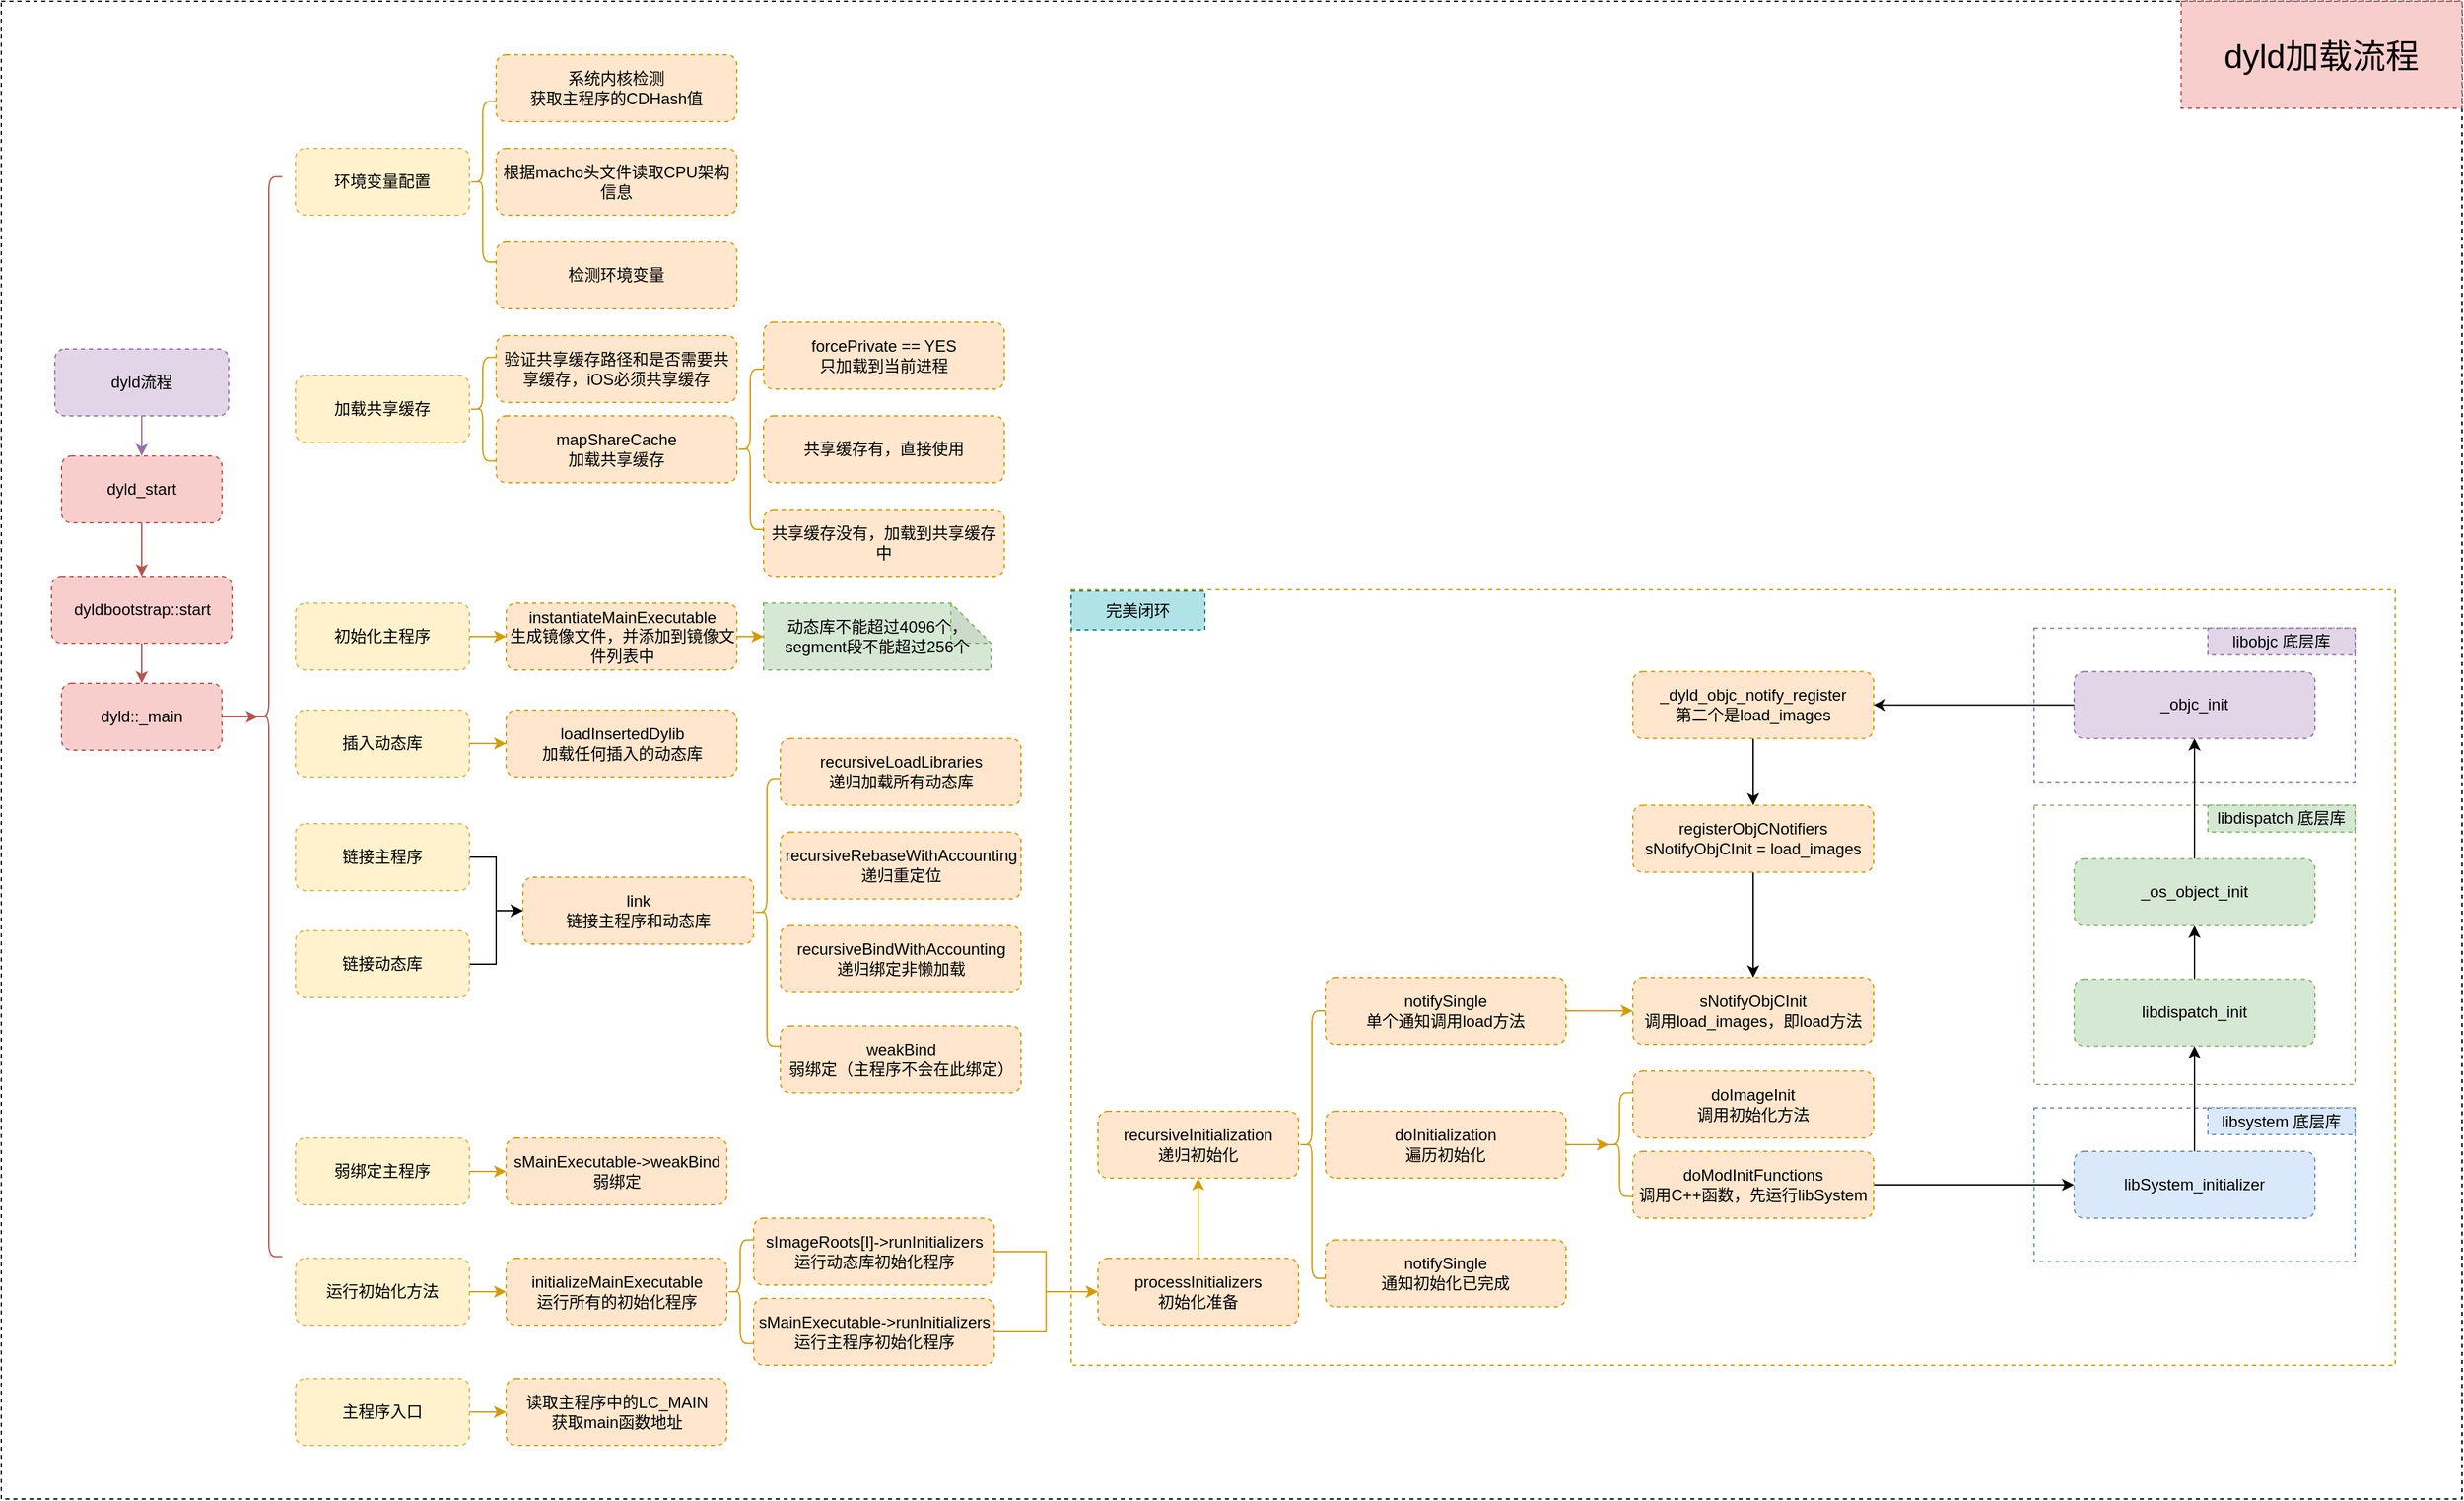 <mxfile version="14.9.2" type="github">
  <diagram id="C5RBs43oDa-KdzZeNtuy" name="Page-1">
    <mxGraphModel dx="1897" dy="2659" grid="1" gridSize="10" guides="1" tooltips="1" connect="1" arrows="1" fold="1" page="1" pageScale="1" pageWidth="827" pageHeight="1169" math="0" shadow="0">
      <root>
        <mxCell id="WIyWlLk6GJQsqaUBKTNV-0" />
        <mxCell id="WIyWlLk6GJQsqaUBKTNV-1" parent="WIyWlLk6GJQsqaUBKTNV-0" />
        <mxCell id="j-f1NNkg_D8cQr2KVIyV-105" value="" style="rounded=0;whiteSpace=wrap;html=1;dashed=1;fontFamily=Helvetica;fillColor=none;gradientColor=none;" vertex="1" parent="WIyWlLk6GJQsqaUBKTNV-1">
          <mxGeometry x="40" y="-160" width="1840" height="1120" as="geometry" />
        </mxCell>
        <mxCell id="j-f1NNkg_D8cQr2KVIyV-93" value="" style="rounded=0;whiteSpace=wrap;html=1;dashed=1;fontFamily=Helvetica;strokeColor=#d79b00;fillColor=none;" vertex="1" parent="WIyWlLk6GJQsqaUBKTNV-1">
          <mxGeometry x="840" y="280" width="990" height="580" as="geometry" />
        </mxCell>
        <mxCell id="j-f1NNkg_D8cQr2KVIyV-97" value="" style="rounded=0;whiteSpace=wrap;html=1;dashed=1;fontFamily=Helvetica;strokeColor=#9673a6;fillColor=none;" vertex="1" parent="WIyWlLk6GJQsqaUBKTNV-1">
          <mxGeometry x="1560" y="308.75" width="240" height="115" as="geometry" />
        </mxCell>
        <mxCell id="j-f1NNkg_D8cQr2KVIyV-99" value="" style="rounded=0;whiteSpace=wrap;html=1;dashed=1;fontFamily=Helvetica;strokeColor=#82b366;fillColor=none;" vertex="1" parent="WIyWlLk6GJQsqaUBKTNV-1">
          <mxGeometry x="1560" y="441.25" width="240" height="208.75" as="geometry" />
        </mxCell>
        <mxCell id="j-f1NNkg_D8cQr2KVIyV-100" value="libdispatch 底层库" style="rounded=0;whiteSpace=wrap;html=1;dashed=1;fontFamily=Helvetica;fillColor=#d5e8d4;strokeColor=#82b366;" vertex="1" parent="WIyWlLk6GJQsqaUBKTNV-1">
          <mxGeometry x="1690" y="441.25" width="110" height="20" as="geometry" />
        </mxCell>
        <mxCell id="j-f1NNkg_D8cQr2KVIyV-94" value="" style="rounded=0;whiteSpace=wrap;html=1;dashed=1;fontFamily=Helvetica;strokeColor=#6c8ebf;fillColor=none;" vertex="1" parent="WIyWlLk6GJQsqaUBKTNV-1">
          <mxGeometry x="1560" y="667.5" width="240" height="115" as="geometry" />
        </mxCell>
        <mxCell id="j-f1NNkg_D8cQr2KVIyV-3" value="" style="edgeStyle=orthogonalEdgeStyle;rounded=0;orthogonalLoop=1;jettySize=auto;html=1;fillColor=#e1d5e7;strokeColor=#9673a6;" edge="1" parent="WIyWlLk6GJQsqaUBKTNV-1" source="j-f1NNkg_D8cQr2KVIyV-0" target="j-f1NNkg_D8cQr2KVIyV-2">
          <mxGeometry relative="1" as="geometry" />
        </mxCell>
        <mxCell id="j-f1NNkg_D8cQr2KVIyV-0" value="dyld流程" style="rounded=1;whiteSpace=wrap;html=1;dashed=1;fillColor=#e1d5e7;strokeColor=#9673a6;" vertex="1" parent="WIyWlLk6GJQsqaUBKTNV-1">
          <mxGeometry x="80" y="100" width="130" height="50" as="geometry" />
        </mxCell>
        <mxCell id="j-f1NNkg_D8cQr2KVIyV-5" value="" style="edgeStyle=orthogonalEdgeStyle;rounded=0;orthogonalLoop=1;jettySize=auto;html=1;fillColor=#f8cecc;strokeColor=#b85450;" edge="1" parent="WIyWlLk6GJQsqaUBKTNV-1" source="j-f1NNkg_D8cQr2KVIyV-2" target="j-f1NNkg_D8cQr2KVIyV-4">
          <mxGeometry relative="1" as="geometry" />
        </mxCell>
        <mxCell id="j-f1NNkg_D8cQr2KVIyV-2" value="dyld_start" style="whiteSpace=wrap;html=1;rounded=1;dashed=1;strokeColor=#b85450;fillColor=#f8cecc;" vertex="1" parent="WIyWlLk6GJQsqaUBKTNV-1">
          <mxGeometry x="85" y="180" width="120" height="50" as="geometry" />
        </mxCell>
        <mxCell id="j-f1NNkg_D8cQr2KVIyV-7" value="" style="edgeStyle=orthogonalEdgeStyle;rounded=0;orthogonalLoop=1;jettySize=auto;html=1;fontFamily=Helvetica;fillColor=#f8cecc;strokeColor=#b85450;" edge="1" parent="WIyWlLk6GJQsqaUBKTNV-1" source="j-f1NNkg_D8cQr2KVIyV-4" target="j-f1NNkg_D8cQr2KVIyV-6">
          <mxGeometry relative="1" as="geometry" />
        </mxCell>
        <mxCell id="j-f1NNkg_D8cQr2KVIyV-4" value="dyldbootstrap::start" style="whiteSpace=wrap;html=1;rounded=1;dashed=1;strokeColor=#b85450;fillColor=#f8cecc;fontFamily=Helvetica;" vertex="1" parent="WIyWlLk6GJQsqaUBKTNV-1">
          <mxGeometry x="77.5" y="270" width="135" height="50" as="geometry" />
        </mxCell>
        <mxCell id="j-f1NNkg_D8cQr2KVIyV-9" style="edgeStyle=orthogonalEdgeStyle;rounded=0;orthogonalLoop=1;jettySize=auto;html=1;exitX=1;exitY=0.5;exitDx=0;exitDy=0;entryX=0.1;entryY=0.5;entryDx=0;entryDy=0;entryPerimeter=0;fontFamily=Helvetica;fillColor=#f8cecc;strokeColor=#b85450;" edge="1" parent="WIyWlLk6GJQsqaUBKTNV-1" source="j-f1NNkg_D8cQr2KVIyV-6" target="j-f1NNkg_D8cQr2KVIyV-8">
          <mxGeometry relative="1" as="geometry" />
        </mxCell>
        <mxCell id="j-f1NNkg_D8cQr2KVIyV-6" value="dyld::_main" style="whiteSpace=wrap;html=1;rounded=1;dashed=1;strokeColor=#b85450;fillColor=#f8cecc;" vertex="1" parent="WIyWlLk6GJQsqaUBKTNV-1">
          <mxGeometry x="85" y="350" width="120" height="50" as="geometry" />
        </mxCell>
        <mxCell id="j-f1NNkg_D8cQr2KVIyV-8" value="" style="shape=curlyBracket;whiteSpace=wrap;html=1;rounded=1;fontFamily=Helvetica;fillColor=#f8cecc;strokeColor=#b85450;" vertex="1" parent="WIyWlLk6GJQsqaUBKTNV-1">
          <mxGeometry x="230" y="-28.75" width="20" height="807.5" as="geometry" />
        </mxCell>
        <mxCell id="j-f1NNkg_D8cQr2KVIyV-12" value="环境变量配置" style="rounded=1;whiteSpace=wrap;html=1;dashed=1;fillColor=#fff2cc;strokeColor=#d6b656;" vertex="1" parent="WIyWlLk6GJQsqaUBKTNV-1">
          <mxGeometry x="260" y="-50" width="130" height="50" as="geometry" />
        </mxCell>
        <mxCell id="j-f1NNkg_D8cQr2KVIyV-14" value="" style="shape=curlyBracket;whiteSpace=wrap;html=1;rounded=1;fontFamily=Helvetica;fillColor=#ffe6cc;strokeColor=#d79b00;" vertex="1" parent="WIyWlLk6GJQsqaUBKTNV-1">
          <mxGeometry x="390" y="-85" width="20" height="120" as="geometry" />
        </mxCell>
        <mxCell id="j-f1NNkg_D8cQr2KVIyV-16" value="系统内核检测&lt;br&gt;获取主程序的CDHash值" style="rounded=1;whiteSpace=wrap;html=1;dashed=1;fillColor=#ffe6cc;strokeColor=#d79b00;" vertex="1" parent="WIyWlLk6GJQsqaUBKTNV-1">
          <mxGeometry x="410" y="-120" width="180" height="50" as="geometry" />
        </mxCell>
        <mxCell id="j-f1NNkg_D8cQr2KVIyV-17" value="根据macho头文件读取CPU架构信息" style="rounded=1;whiteSpace=wrap;html=1;dashed=1;fillColor=#ffe6cc;strokeColor=#d79b00;" vertex="1" parent="WIyWlLk6GJQsqaUBKTNV-1">
          <mxGeometry x="410" y="-50" width="180" height="50" as="geometry" />
        </mxCell>
        <mxCell id="j-f1NNkg_D8cQr2KVIyV-18" value="检测环境变量" style="rounded=1;whiteSpace=wrap;html=1;dashed=1;fillColor=#ffe6cc;strokeColor=#d79b00;" vertex="1" parent="WIyWlLk6GJQsqaUBKTNV-1">
          <mxGeometry x="410" y="20" width="180" height="50" as="geometry" />
        </mxCell>
        <mxCell id="j-f1NNkg_D8cQr2KVIyV-19" value="加载共享缓存" style="rounded=1;whiteSpace=wrap;html=1;dashed=1;fillColor=#fff2cc;strokeColor=#d6b656;" vertex="1" parent="WIyWlLk6GJQsqaUBKTNV-1">
          <mxGeometry x="260" y="120" width="130" height="50" as="geometry" />
        </mxCell>
        <mxCell id="j-f1NNkg_D8cQr2KVIyV-20" value="" style="shape=curlyBracket;whiteSpace=wrap;html=1;rounded=1;fontFamily=Helvetica;fillColor=#ffe6cc;strokeColor=#d79b00;" vertex="1" parent="WIyWlLk6GJQsqaUBKTNV-1">
          <mxGeometry x="390" y="106.25" width="20" height="77.5" as="geometry" />
        </mxCell>
        <mxCell id="j-f1NNkg_D8cQr2KVIyV-21" value="验证共享缓存路径和是否需要共享缓存，iOS必须共享缓存" style="rounded=1;whiteSpace=wrap;html=1;dashed=1;fillColor=#ffe6cc;strokeColor=#d79b00;" vertex="1" parent="WIyWlLk6GJQsqaUBKTNV-1">
          <mxGeometry x="410" y="90" width="180" height="50" as="geometry" />
        </mxCell>
        <mxCell id="j-f1NNkg_D8cQr2KVIyV-23" value="mapShareCache&lt;br&gt;加载共享缓存" style="rounded=1;whiteSpace=wrap;html=1;dashed=1;fillColor=#ffe6cc;strokeColor=#d79b00;" vertex="1" parent="WIyWlLk6GJQsqaUBKTNV-1">
          <mxGeometry x="410" y="150" width="180" height="50" as="geometry" />
        </mxCell>
        <mxCell id="j-f1NNkg_D8cQr2KVIyV-25" value="" style="shape=curlyBracket;whiteSpace=wrap;html=1;rounded=1;fontFamily=Helvetica;fillColor=#ffe6cc;strokeColor=#d79b00;" vertex="1" parent="WIyWlLk6GJQsqaUBKTNV-1">
          <mxGeometry x="590" y="115" width="20" height="120" as="geometry" />
        </mxCell>
        <mxCell id="j-f1NNkg_D8cQr2KVIyV-26" value="forcePrivate == YES&lt;br&gt;只加载到当前进程" style="rounded=1;whiteSpace=wrap;html=1;dashed=1;fillColor=#ffe6cc;strokeColor=#d79b00;" vertex="1" parent="WIyWlLk6GJQsqaUBKTNV-1">
          <mxGeometry x="610" y="80" width="180" height="50" as="geometry" />
        </mxCell>
        <mxCell id="j-f1NNkg_D8cQr2KVIyV-27" value="共享缓存有，直接使用" style="rounded=1;whiteSpace=wrap;html=1;dashed=1;fillColor=#ffe6cc;strokeColor=#d79b00;" vertex="1" parent="WIyWlLk6GJQsqaUBKTNV-1">
          <mxGeometry x="610" y="150" width="180" height="50" as="geometry" />
        </mxCell>
        <mxCell id="j-f1NNkg_D8cQr2KVIyV-28" value="共享缓存没有，加载到共享缓存中" style="rounded=1;whiteSpace=wrap;html=1;dashed=1;fillColor=#ffe6cc;strokeColor=#d79b00;" vertex="1" parent="WIyWlLk6GJQsqaUBKTNV-1">
          <mxGeometry x="610" y="220" width="180" height="50" as="geometry" />
        </mxCell>
        <mxCell id="j-f1NNkg_D8cQr2KVIyV-31" value="" style="edgeStyle=orthogonalEdgeStyle;rounded=0;orthogonalLoop=1;jettySize=auto;html=1;fontFamily=Helvetica;fillColor=#ffe6cc;strokeColor=#d79b00;" edge="1" parent="WIyWlLk6GJQsqaUBKTNV-1" source="j-f1NNkg_D8cQr2KVIyV-29" target="j-f1NNkg_D8cQr2KVIyV-30">
          <mxGeometry relative="1" as="geometry" />
        </mxCell>
        <mxCell id="j-f1NNkg_D8cQr2KVIyV-29" value="初始化主程序" style="rounded=1;whiteSpace=wrap;html=1;dashed=1;fillColor=#fff2cc;strokeColor=#d6b656;" vertex="1" parent="WIyWlLk6GJQsqaUBKTNV-1">
          <mxGeometry x="260" y="290" width="130" height="50" as="geometry" />
        </mxCell>
        <mxCell id="j-f1NNkg_D8cQr2KVIyV-33" style="edgeStyle=orthogonalEdgeStyle;rounded=0;orthogonalLoop=1;jettySize=auto;html=1;exitX=1;exitY=0.5;exitDx=0;exitDy=0;entryX=0;entryY=0.5;entryDx=0;entryDy=0;entryPerimeter=0;fontFamily=Helvetica;fillColor=#ffe6cc;strokeColor=#d79b00;" edge="1" parent="WIyWlLk6GJQsqaUBKTNV-1" source="j-f1NNkg_D8cQr2KVIyV-30" target="j-f1NNkg_D8cQr2KVIyV-32">
          <mxGeometry relative="1" as="geometry" />
        </mxCell>
        <mxCell id="j-f1NNkg_D8cQr2KVIyV-30" value="instantiateMainExecutable&lt;br&gt;生成镜像文件，并添加到镜像文件列表中" style="whiteSpace=wrap;html=1;rounded=1;dashed=1;strokeColor=#d79b00;fillColor=#ffe6cc;" vertex="1" parent="WIyWlLk6GJQsqaUBKTNV-1">
          <mxGeometry x="417.5" y="290" width="172.5" height="50" as="geometry" />
        </mxCell>
        <mxCell id="j-f1NNkg_D8cQr2KVIyV-32" value="动态库不能超过4096个，&lt;br&gt;segment段不能超过256个" style="shape=note;whiteSpace=wrap;html=1;backgroundOutline=1;darkOpacity=0.05;fontFamily=Helvetica;fillColor=#d5e8d4;strokeColor=#82b366;dashed=1;" vertex="1" parent="WIyWlLk6GJQsqaUBKTNV-1">
          <mxGeometry x="610" y="290" width="170" height="50" as="geometry" />
        </mxCell>
        <mxCell id="j-f1NNkg_D8cQr2KVIyV-34" value="" style="edgeStyle=orthogonalEdgeStyle;rounded=0;orthogonalLoop=1;jettySize=auto;html=1;fontFamily=Helvetica;fillColor=#ffe6cc;strokeColor=#d79b00;" edge="1" parent="WIyWlLk6GJQsqaUBKTNV-1" source="j-f1NNkg_D8cQr2KVIyV-35" target="j-f1NNkg_D8cQr2KVIyV-36">
          <mxGeometry relative="1" as="geometry" />
        </mxCell>
        <mxCell id="j-f1NNkg_D8cQr2KVIyV-35" value="插入动态库" style="rounded=1;whiteSpace=wrap;html=1;dashed=1;fillColor=#fff2cc;strokeColor=#d6b656;" vertex="1" parent="WIyWlLk6GJQsqaUBKTNV-1">
          <mxGeometry x="260" y="370" width="130" height="50" as="geometry" />
        </mxCell>
        <mxCell id="j-f1NNkg_D8cQr2KVIyV-36" value="loadInsertedDylib&lt;br&gt;加载任何插入的动态库" style="whiteSpace=wrap;html=1;rounded=1;dashed=1;strokeColor=#d79b00;fillColor=#ffe6cc;" vertex="1" parent="WIyWlLk6GJQsqaUBKTNV-1">
          <mxGeometry x="417.5" y="370" width="172.5" height="50" as="geometry" />
        </mxCell>
        <mxCell id="j-f1NNkg_D8cQr2KVIyV-101" style="edgeStyle=orthogonalEdgeStyle;rounded=0;orthogonalLoop=1;jettySize=auto;html=1;exitX=1;exitY=0.5;exitDx=0;exitDy=0;entryX=0;entryY=0.5;entryDx=0;entryDy=0;fontFamily=Helvetica;" edge="1" parent="WIyWlLk6GJQsqaUBKTNV-1" source="j-f1NNkg_D8cQr2KVIyV-37" target="j-f1NNkg_D8cQr2KVIyV-39">
          <mxGeometry relative="1" as="geometry" />
        </mxCell>
        <mxCell id="j-f1NNkg_D8cQr2KVIyV-37" value="链接主程序" style="rounded=1;whiteSpace=wrap;html=1;dashed=1;fillColor=#fff2cc;strokeColor=#d6b656;" vertex="1" parent="WIyWlLk6GJQsqaUBKTNV-1">
          <mxGeometry x="260" y="455" width="130" height="50" as="geometry" />
        </mxCell>
        <mxCell id="j-f1NNkg_D8cQr2KVIyV-103" style="edgeStyle=orthogonalEdgeStyle;rounded=0;orthogonalLoop=1;jettySize=auto;html=1;exitX=1;exitY=0.5;exitDx=0;exitDy=0;entryX=0;entryY=0.5;entryDx=0;entryDy=0;fontFamily=Helvetica;" edge="1" parent="WIyWlLk6GJQsqaUBKTNV-1" source="j-f1NNkg_D8cQr2KVIyV-38" target="j-f1NNkg_D8cQr2KVIyV-39">
          <mxGeometry relative="1" as="geometry" />
        </mxCell>
        <mxCell id="j-f1NNkg_D8cQr2KVIyV-38" value="链接动态库" style="rounded=1;whiteSpace=wrap;html=1;dashed=1;fillColor=#fff2cc;strokeColor=#d6b656;" vertex="1" parent="WIyWlLk6GJQsqaUBKTNV-1">
          <mxGeometry x="260" y="535" width="130" height="50" as="geometry" />
        </mxCell>
        <mxCell id="j-f1NNkg_D8cQr2KVIyV-39" value="link&lt;br&gt;链接主程序和动态库" style="whiteSpace=wrap;html=1;rounded=1;dashed=1;strokeColor=#d79b00;fillColor=#ffe6cc;" vertex="1" parent="WIyWlLk6GJQsqaUBKTNV-1">
          <mxGeometry x="430" y="495" width="172.5" height="50" as="geometry" />
        </mxCell>
        <mxCell id="j-f1NNkg_D8cQr2KVIyV-43" value="" style="shape=curlyBracket;whiteSpace=wrap;html=1;rounded=1;fontFamily=Helvetica;fillColor=#ffe6cc;strokeColor=#d79b00;" vertex="1" parent="WIyWlLk6GJQsqaUBKTNV-1">
          <mxGeometry x="602.5" y="421.25" width="20" height="200" as="geometry" />
        </mxCell>
        <mxCell id="j-f1NNkg_D8cQr2KVIyV-44" value="recursiveLoadLibraries&lt;br&gt;递归加载所有动态库" style="rounded=1;whiteSpace=wrap;html=1;dashed=1;fillColor=#ffe6cc;strokeColor=#d79b00;" vertex="1" parent="WIyWlLk6GJQsqaUBKTNV-1">
          <mxGeometry x="622.5" y="391.25" width="180" height="50" as="geometry" />
        </mxCell>
        <mxCell id="j-f1NNkg_D8cQr2KVIyV-45" value="recursiveRebaseWithAccounting&lt;br&gt;递归重定位" style="rounded=1;whiteSpace=wrap;html=1;dashed=1;fillColor=#ffe6cc;strokeColor=#d79b00;" vertex="1" parent="WIyWlLk6GJQsqaUBKTNV-1">
          <mxGeometry x="622.5" y="461.25" width="180" height="50" as="geometry" />
        </mxCell>
        <mxCell id="j-f1NNkg_D8cQr2KVIyV-46" value="recursiveBindWithAccounting&lt;br&gt;递归绑定非懒加载" style="rounded=1;whiteSpace=wrap;html=1;dashed=1;fillColor=#ffe6cc;strokeColor=#d79b00;" vertex="1" parent="WIyWlLk6GJQsqaUBKTNV-1">
          <mxGeometry x="622.5" y="531.25" width="180" height="50" as="geometry" />
        </mxCell>
        <mxCell id="j-f1NNkg_D8cQr2KVIyV-47" value="weakBind&lt;br&gt;弱绑定（主程序不会在此绑定）" style="rounded=1;whiteSpace=wrap;html=1;dashed=1;fillColor=#ffe6cc;strokeColor=#d79b00;" vertex="1" parent="WIyWlLk6GJQsqaUBKTNV-1">
          <mxGeometry x="622.5" y="606.25" width="180" height="50" as="geometry" />
        </mxCell>
        <mxCell id="j-f1NNkg_D8cQr2KVIyV-48" value="" style="edgeStyle=orthogonalEdgeStyle;rounded=0;orthogonalLoop=1;jettySize=auto;html=1;fontFamily=Helvetica;fillColor=#ffe6cc;strokeColor=#d79b00;" edge="1" parent="WIyWlLk6GJQsqaUBKTNV-1" source="j-f1NNkg_D8cQr2KVIyV-49" target="j-f1NNkg_D8cQr2KVIyV-50">
          <mxGeometry relative="1" as="geometry" />
        </mxCell>
        <mxCell id="j-f1NNkg_D8cQr2KVIyV-49" value="弱绑定主程序" style="rounded=1;whiteSpace=wrap;html=1;dashed=1;fillColor=#fff2cc;strokeColor=#d6b656;" vertex="1" parent="WIyWlLk6GJQsqaUBKTNV-1">
          <mxGeometry x="260" y="690" width="130" height="50" as="geometry" />
        </mxCell>
        <mxCell id="j-f1NNkg_D8cQr2KVIyV-50" value="sMainExecutable-&amp;gt;weakBind&lt;br&gt;弱绑定" style="whiteSpace=wrap;html=1;rounded=1;dashed=1;strokeColor=#d79b00;fillColor=#ffe6cc;" vertex="1" parent="WIyWlLk6GJQsqaUBKTNV-1">
          <mxGeometry x="417.5" y="690" width="165" height="50" as="geometry" />
        </mxCell>
        <mxCell id="j-f1NNkg_D8cQr2KVIyV-51" value="" style="edgeStyle=orthogonalEdgeStyle;rounded=0;orthogonalLoop=1;jettySize=auto;html=1;fontFamily=Helvetica;fillColor=#ffe6cc;strokeColor=#d79b00;" edge="1" parent="WIyWlLk6GJQsqaUBKTNV-1" source="j-f1NNkg_D8cQr2KVIyV-52" target="j-f1NNkg_D8cQr2KVIyV-53">
          <mxGeometry relative="1" as="geometry" />
        </mxCell>
        <mxCell id="j-f1NNkg_D8cQr2KVIyV-52" value="运行初始化方法" style="rounded=1;whiteSpace=wrap;html=1;dashed=1;fillColor=#fff2cc;strokeColor=#d6b656;" vertex="1" parent="WIyWlLk6GJQsqaUBKTNV-1">
          <mxGeometry x="260" y="780" width="130" height="50" as="geometry" />
        </mxCell>
        <mxCell id="j-f1NNkg_D8cQr2KVIyV-53" value="initializeMainExecutable&lt;br&gt;运行所有的初始化程序" style="whiteSpace=wrap;html=1;rounded=1;dashed=1;strokeColor=#d79b00;fillColor=#ffe6cc;" vertex="1" parent="WIyWlLk6GJQsqaUBKTNV-1">
          <mxGeometry x="417.5" y="780" width="165" height="50" as="geometry" />
        </mxCell>
        <mxCell id="j-f1NNkg_D8cQr2KVIyV-54" value="" style="edgeStyle=orthogonalEdgeStyle;rounded=0;orthogonalLoop=1;jettySize=auto;html=1;fontFamily=Helvetica;fillColor=#ffe6cc;strokeColor=#d79b00;" edge="1" parent="WIyWlLk6GJQsqaUBKTNV-1" source="j-f1NNkg_D8cQr2KVIyV-55" target="j-f1NNkg_D8cQr2KVIyV-56">
          <mxGeometry relative="1" as="geometry" />
        </mxCell>
        <mxCell id="j-f1NNkg_D8cQr2KVIyV-55" value="主程序入口" style="rounded=1;whiteSpace=wrap;html=1;dashed=1;fillColor=#fff2cc;strokeColor=#d6b656;" vertex="1" parent="WIyWlLk6GJQsqaUBKTNV-1">
          <mxGeometry x="260" y="870" width="130" height="50" as="geometry" />
        </mxCell>
        <mxCell id="j-f1NNkg_D8cQr2KVIyV-56" value="读取主程序中的LC_MAIN&lt;br&gt;获取main函数地址" style="whiteSpace=wrap;html=1;rounded=1;dashed=1;strokeColor=#d79b00;fillColor=#ffe6cc;" vertex="1" parent="WIyWlLk6GJQsqaUBKTNV-1">
          <mxGeometry x="417.5" y="870" width="165" height="50" as="geometry" />
        </mxCell>
        <mxCell id="j-f1NNkg_D8cQr2KVIyV-57" value="" style="shape=curlyBracket;whiteSpace=wrap;html=1;rounded=1;fontFamily=Helvetica;fillColor=#ffe6cc;strokeColor=#d79b00;" vertex="1" parent="WIyWlLk6GJQsqaUBKTNV-1">
          <mxGeometry x="582.5" y="766.25" width="20" height="77.5" as="geometry" />
        </mxCell>
        <mxCell id="j-f1NNkg_D8cQr2KVIyV-69" style="edgeStyle=orthogonalEdgeStyle;rounded=0;orthogonalLoop=1;jettySize=auto;html=1;exitX=1;exitY=0.5;exitDx=0;exitDy=0;entryX=0;entryY=0.5;entryDx=0;entryDy=0;fontFamily=Helvetica;fillColor=#ffe6cc;strokeColor=#d79b00;" edge="1" parent="WIyWlLk6GJQsqaUBKTNV-1" source="j-f1NNkg_D8cQr2KVIyV-58" target="j-f1NNkg_D8cQr2KVIyV-60">
          <mxGeometry relative="1" as="geometry" />
        </mxCell>
        <mxCell id="j-f1NNkg_D8cQr2KVIyV-58" value="sImageRoots[I]-&amp;gt;runInitializers&lt;br&gt;运行动态库初始化程序" style="rounded=1;whiteSpace=wrap;html=1;dashed=1;fillColor=#ffe6cc;strokeColor=#d79b00;" vertex="1" parent="WIyWlLk6GJQsqaUBKTNV-1">
          <mxGeometry x="602.5" y="750" width="180" height="50" as="geometry" />
        </mxCell>
        <mxCell id="j-f1NNkg_D8cQr2KVIyV-70" style="edgeStyle=orthogonalEdgeStyle;rounded=0;orthogonalLoop=1;jettySize=auto;html=1;exitX=1;exitY=0.5;exitDx=0;exitDy=0;entryX=0;entryY=0.5;entryDx=0;entryDy=0;fontFamily=Helvetica;fillColor=#ffe6cc;strokeColor=#d79b00;" edge="1" parent="WIyWlLk6GJQsqaUBKTNV-1" source="j-f1NNkg_D8cQr2KVIyV-59" target="j-f1NNkg_D8cQr2KVIyV-60">
          <mxGeometry relative="1" as="geometry" />
        </mxCell>
        <mxCell id="j-f1NNkg_D8cQr2KVIyV-59" value="sMainExecutable-&amp;gt;runInitializers&lt;br&gt;运行主程序初始化程序" style="rounded=1;whiteSpace=wrap;html=1;dashed=1;fillColor=#ffe6cc;strokeColor=#d79b00;" vertex="1" parent="WIyWlLk6GJQsqaUBKTNV-1">
          <mxGeometry x="602.5" y="810" width="180" height="50" as="geometry" />
        </mxCell>
        <mxCell id="j-f1NNkg_D8cQr2KVIyV-62" style="edgeStyle=orthogonalEdgeStyle;rounded=0;orthogonalLoop=1;jettySize=auto;html=1;exitX=0.5;exitY=0;exitDx=0;exitDy=0;entryX=0.5;entryY=1;entryDx=0;entryDy=0;fontFamily=Helvetica;fillColor=#ffe6cc;strokeColor=#d79b00;" edge="1" parent="WIyWlLk6GJQsqaUBKTNV-1" source="j-f1NNkg_D8cQr2KVIyV-60" target="j-f1NNkg_D8cQr2KVIyV-61">
          <mxGeometry relative="1" as="geometry" />
        </mxCell>
        <mxCell id="j-f1NNkg_D8cQr2KVIyV-60" value="processInitializers&lt;br&gt;初始化准备" style="rounded=1;whiteSpace=wrap;html=1;dashed=1;fillColor=#ffe6cc;strokeColor=#d79b00;" vertex="1" parent="WIyWlLk6GJQsqaUBKTNV-1">
          <mxGeometry x="860" y="780" width="150" height="50" as="geometry" />
        </mxCell>
        <mxCell id="j-f1NNkg_D8cQr2KVIyV-61" value="recursiveInitialization&lt;br&gt;递归初始化" style="rounded=1;whiteSpace=wrap;html=1;dashed=1;fillColor=#ffe6cc;strokeColor=#d79b00;" vertex="1" parent="WIyWlLk6GJQsqaUBKTNV-1">
          <mxGeometry x="860" y="670" width="150" height="50" as="geometry" />
        </mxCell>
        <mxCell id="j-f1NNkg_D8cQr2KVIyV-64" value="" style="shape=curlyBracket;whiteSpace=wrap;html=1;rounded=1;fontFamily=Helvetica;fillColor=#ffe6cc;strokeColor=#d79b00;" vertex="1" parent="WIyWlLk6GJQsqaUBKTNV-1">
          <mxGeometry x="1010" y="595" width="20" height="200" as="geometry" />
        </mxCell>
        <mxCell id="j-f1NNkg_D8cQr2KVIyV-72" style="edgeStyle=orthogonalEdgeStyle;rounded=0;orthogonalLoop=1;jettySize=auto;html=1;exitX=1;exitY=0.5;exitDx=0;exitDy=0;fontFamily=Helvetica;fillColor=#ffe6cc;strokeColor=#d79b00;" edge="1" parent="WIyWlLk6GJQsqaUBKTNV-1" source="j-f1NNkg_D8cQr2KVIyV-65" target="j-f1NNkg_D8cQr2KVIyV-71">
          <mxGeometry relative="1" as="geometry" />
        </mxCell>
        <mxCell id="j-f1NNkg_D8cQr2KVIyV-65" value="notifySingle&lt;br&gt;单个通知调用load方法" style="rounded=1;whiteSpace=wrap;html=1;dashed=1;fillColor=#ffe6cc;strokeColor=#d79b00;" vertex="1" parent="WIyWlLk6GJQsqaUBKTNV-1">
          <mxGeometry x="1030" y="570" width="180" height="50" as="geometry" />
        </mxCell>
        <mxCell id="j-f1NNkg_D8cQr2KVIyV-76" style="edgeStyle=orthogonalEdgeStyle;rounded=0;orthogonalLoop=1;jettySize=auto;html=1;exitX=1;exitY=0.5;exitDx=0;exitDy=0;entryX=0.1;entryY=0.5;entryDx=0;entryDy=0;entryPerimeter=0;fontFamily=Helvetica;fillColor=#ffe6cc;strokeColor=#d79b00;" edge="1" parent="WIyWlLk6GJQsqaUBKTNV-1" source="j-f1NNkg_D8cQr2KVIyV-66" target="j-f1NNkg_D8cQr2KVIyV-73">
          <mxGeometry relative="1" as="geometry">
            <mxPoint x="1230" y="695" as="sourcePoint" />
          </mxGeometry>
        </mxCell>
        <mxCell id="j-f1NNkg_D8cQr2KVIyV-66" value="doInitialization&lt;br&gt;遍历初始化" style="rounded=1;whiteSpace=wrap;html=1;dashed=1;fillColor=#ffe6cc;strokeColor=#d79b00;" vertex="1" parent="WIyWlLk6GJQsqaUBKTNV-1">
          <mxGeometry x="1030" y="670" width="180" height="50" as="geometry" />
        </mxCell>
        <mxCell id="j-f1NNkg_D8cQr2KVIyV-68" value="notifySingle&lt;br&gt;通知初始化已完成" style="rounded=1;whiteSpace=wrap;html=1;dashed=1;fillColor=#ffe6cc;strokeColor=#d79b00;" vertex="1" parent="WIyWlLk6GJQsqaUBKTNV-1">
          <mxGeometry x="1030" y="766.25" width="180" height="50" as="geometry" />
        </mxCell>
        <mxCell id="j-f1NNkg_D8cQr2KVIyV-71" value="sNotifyObjCInit&lt;br&gt;调用load_images，即load方法" style="rounded=1;whiteSpace=wrap;html=1;dashed=1;fillColor=#ffe6cc;strokeColor=#d79b00;" vertex="1" parent="WIyWlLk6GJQsqaUBKTNV-1">
          <mxGeometry x="1260" y="570" width="180" height="50" as="geometry" />
        </mxCell>
        <mxCell id="j-f1NNkg_D8cQr2KVIyV-73" value="" style="shape=curlyBracket;whiteSpace=wrap;html=1;rounded=1;fontFamily=Helvetica;fillColor=#ffe6cc;strokeColor=#d79b00;" vertex="1" parent="WIyWlLk6GJQsqaUBKTNV-1">
          <mxGeometry x="1240" y="656.25" width="20" height="77.5" as="geometry" />
        </mxCell>
        <mxCell id="j-f1NNkg_D8cQr2KVIyV-74" value="doImageInit&lt;br&gt;调用初始化方法" style="rounded=1;whiteSpace=wrap;html=1;dashed=1;fillColor=#ffe6cc;strokeColor=#d79b00;" vertex="1" parent="WIyWlLk6GJQsqaUBKTNV-1">
          <mxGeometry x="1260" y="640" width="180" height="50" as="geometry" />
        </mxCell>
        <mxCell id="j-f1NNkg_D8cQr2KVIyV-92" style="edgeStyle=orthogonalEdgeStyle;rounded=0;orthogonalLoop=1;jettySize=auto;html=1;exitX=1;exitY=0.5;exitDx=0;exitDy=0;entryX=0;entryY=0.5;entryDx=0;entryDy=0;fontFamily=Helvetica;" edge="1" parent="WIyWlLk6GJQsqaUBKTNV-1" source="j-f1NNkg_D8cQr2KVIyV-75" target="j-f1NNkg_D8cQr2KVIyV-80">
          <mxGeometry relative="1" as="geometry" />
        </mxCell>
        <mxCell id="j-f1NNkg_D8cQr2KVIyV-75" value="doModInitFunctions&lt;br&gt;调用C++函数，先运行libSystem" style="rounded=1;whiteSpace=wrap;html=1;dashed=1;fillColor=#ffe6cc;strokeColor=#d79b00;" vertex="1" parent="WIyWlLk6GJQsqaUBKTNV-1">
          <mxGeometry x="1260" y="700" width="180" height="50" as="geometry" />
        </mxCell>
        <mxCell id="j-f1NNkg_D8cQr2KVIyV-86" style="edgeStyle=orthogonalEdgeStyle;rounded=0;orthogonalLoop=1;jettySize=auto;html=1;exitX=0.5;exitY=0;exitDx=0;exitDy=0;entryX=0.5;entryY=1;entryDx=0;entryDy=0;fontFamily=Helvetica;" edge="1" parent="WIyWlLk6GJQsqaUBKTNV-1" source="j-f1NNkg_D8cQr2KVIyV-80" target="j-f1NNkg_D8cQr2KVIyV-81">
          <mxGeometry relative="1" as="geometry" />
        </mxCell>
        <mxCell id="j-f1NNkg_D8cQr2KVIyV-80" value="libSystem_initializer" style="rounded=1;whiteSpace=wrap;html=1;dashed=1;fillColor=#dae8fc;strokeColor=#6c8ebf;" vertex="1" parent="WIyWlLk6GJQsqaUBKTNV-1">
          <mxGeometry x="1590" y="700" width="180" height="50" as="geometry" />
        </mxCell>
        <mxCell id="j-f1NNkg_D8cQr2KVIyV-87" style="edgeStyle=orthogonalEdgeStyle;rounded=0;orthogonalLoop=1;jettySize=auto;html=1;exitX=0.5;exitY=0;exitDx=0;exitDy=0;entryX=0.5;entryY=1;entryDx=0;entryDy=0;fontFamily=Helvetica;" edge="1" parent="WIyWlLk6GJQsqaUBKTNV-1" source="j-f1NNkg_D8cQr2KVIyV-81" target="j-f1NNkg_D8cQr2KVIyV-82">
          <mxGeometry relative="1" as="geometry" />
        </mxCell>
        <mxCell id="j-f1NNkg_D8cQr2KVIyV-81" value="libdispatch_init" style="rounded=1;whiteSpace=wrap;html=1;dashed=1;fillColor=#d5e8d4;strokeColor=#82b366;" vertex="1" parent="WIyWlLk6GJQsqaUBKTNV-1">
          <mxGeometry x="1590" y="571.25" width="180" height="50" as="geometry" />
        </mxCell>
        <mxCell id="j-f1NNkg_D8cQr2KVIyV-88" style="edgeStyle=orthogonalEdgeStyle;rounded=0;orthogonalLoop=1;jettySize=auto;html=1;exitX=0.5;exitY=0;exitDx=0;exitDy=0;entryX=0.5;entryY=1;entryDx=0;entryDy=0;fontFamily=Helvetica;" edge="1" parent="WIyWlLk6GJQsqaUBKTNV-1" source="j-f1NNkg_D8cQr2KVIyV-82" target="j-f1NNkg_D8cQr2KVIyV-83">
          <mxGeometry relative="1" as="geometry" />
        </mxCell>
        <mxCell id="j-f1NNkg_D8cQr2KVIyV-82" value="_os_object_init" style="rounded=1;whiteSpace=wrap;html=1;dashed=1;fillColor=#d5e8d4;strokeColor=#82b366;" vertex="1" parent="WIyWlLk6GJQsqaUBKTNV-1">
          <mxGeometry x="1590" y="481.25" width="180" height="50" as="geometry" />
        </mxCell>
        <mxCell id="j-f1NNkg_D8cQr2KVIyV-89" style="edgeStyle=orthogonalEdgeStyle;rounded=0;orthogonalLoop=1;jettySize=auto;html=1;exitX=0;exitY=0.5;exitDx=0;exitDy=0;entryX=1;entryY=0.5;entryDx=0;entryDy=0;fontFamily=Helvetica;" edge="1" parent="WIyWlLk6GJQsqaUBKTNV-1" source="j-f1NNkg_D8cQr2KVIyV-83" target="j-f1NNkg_D8cQr2KVIyV-84">
          <mxGeometry relative="1" as="geometry" />
        </mxCell>
        <mxCell id="j-f1NNkg_D8cQr2KVIyV-83" value="_objc_init" style="rounded=1;whiteSpace=wrap;html=1;dashed=1;fillColor=#e1d5e7;strokeColor=#9673a6;" vertex="1" parent="WIyWlLk6GJQsqaUBKTNV-1">
          <mxGeometry x="1590" y="341.25" width="180" height="50" as="geometry" />
        </mxCell>
        <mxCell id="j-f1NNkg_D8cQr2KVIyV-90" style="edgeStyle=orthogonalEdgeStyle;rounded=0;orthogonalLoop=1;jettySize=auto;html=1;exitX=0.5;exitY=1;exitDx=0;exitDy=0;entryX=0.5;entryY=0;entryDx=0;entryDy=0;fontFamily=Helvetica;" edge="1" parent="WIyWlLk6GJQsqaUBKTNV-1" source="j-f1NNkg_D8cQr2KVIyV-84" target="j-f1NNkg_D8cQr2KVIyV-85">
          <mxGeometry relative="1" as="geometry" />
        </mxCell>
        <mxCell id="j-f1NNkg_D8cQr2KVIyV-84" value="_dyld_objc_notify_register&lt;br&gt;第二个是load_images" style="rounded=1;whiteSpace=wrap;html=1;dashed=1;fillColor=#ffe6cc;strokeColor=#d79b00;" vertex="1" parent="WIyWlLk6GJQsqaUBKTNV-1">
          <mxGeometry x="1260" y="341.25" width="180" height="50" as="geometry" />
        </mxCell>
        <mxCell id="j-f1NNkg_D8cQr2KVIyV-91" style="edgeStyle=orthogonalEdgeStyle;rounded=0;orthogonalLoop=1;jettySize=auto;html=1;exitX=0.5;exitY=1;exitDx=0;exitDy=0;entryX=0.5;entryY=0;entryDx=0;entryDy=0;fontFamily=Helvetica;" edge="1" parent="WIyWlLk6GJQsqaUBKTNV-1" source="j-f1NNkg_D8cQr2KVIyV-85" target="j-f1NNkg_D8cQr2KVIyV-71">
          <mxGeometry relative="1" as="geometry" />
        </mxCell>
        <mxCell id="j-f1NNkg_D8cQr2KVIyV-85" value="registerObjCNotifiers&lt;br&gt;sNotifyObjCInit = load_images" style="rounded=1;whiteSpace=wrap;html=1;dashed=1;fillColor=#ffe6cc;strokeColor=#d79b00;" vertex="1" parent="WIyWlLk6GJQsqaUBKTNV-1">
          <mxGeometry x="1260" y="441.25" width="180" height="50" as="geometry" />
        </mxCell>
        <mxCell id="j-f1NNkg_D8cQr2KVIyV-96" value="libsystem 底层库" style="rounded=0;whiteSpace=wrap;html=1;dashed=1;fontFamily=Helvetica;fillColor=#dae8fc;strokeColor=#6c8ebf;" vertex="1" parent="WIyWlLk6GJQsqaUBKTNV-1">
          <mxGeometry x="1690" y="667.5" width="110" height="20" as="geometry" />
        </mxCell>
        <mxCell id="j-f1NNkg_D8cQr2KVIyV-98" value="libobjc 底层库" style="rounded=0;whiteSpace=wrap;html=1;dashed=1;fontFamily=Helvetica;fillColor=#e1d5e7;strokeColor=#9673a6;" vertex="1" parent="WIyWlLk6GJQsqaUBKTNV-1">
          <mxGeometry x="1690" y="308.75" width="110" height="20" as="geometry" />
        </mxCell>
        <mxCell id="j-f1NNkg_D8cQr2KVIyV-104" value="完美闭环" style="rounded=0;whiteSpace=wrap;html=1;dashed=1;fontFamily=Helvetica;fillColor=#b0e3e6;strokeColor=#0e8088;" vertex="1" parent="WIyWlLk6GJQsqaUBKTNV-1">
          <mxGeometry x="840" y="281" width="100" height="29" as="geometry" />
        </mxCell>
        <mxCell id="j-f1NNkg_D8cQr2KVIyV-106" value="dyld加载流程" style="rounded=0;whiteSpace=wrap;html=1;dashed=1;fontFamily=Helvetica;fillColor=#f8cecc;fontSize=25;strokeColor=#b85450;" vertex="1" parent="WIyWlLk6GJQsqaUBKTNV-1">
          <mxGeometry x="1670" y="-160" width="210" height="80" as="geometry" />
        </mxCell>
      </root>
    </mxGraphModel>
  </diagram>
</mxfile>
